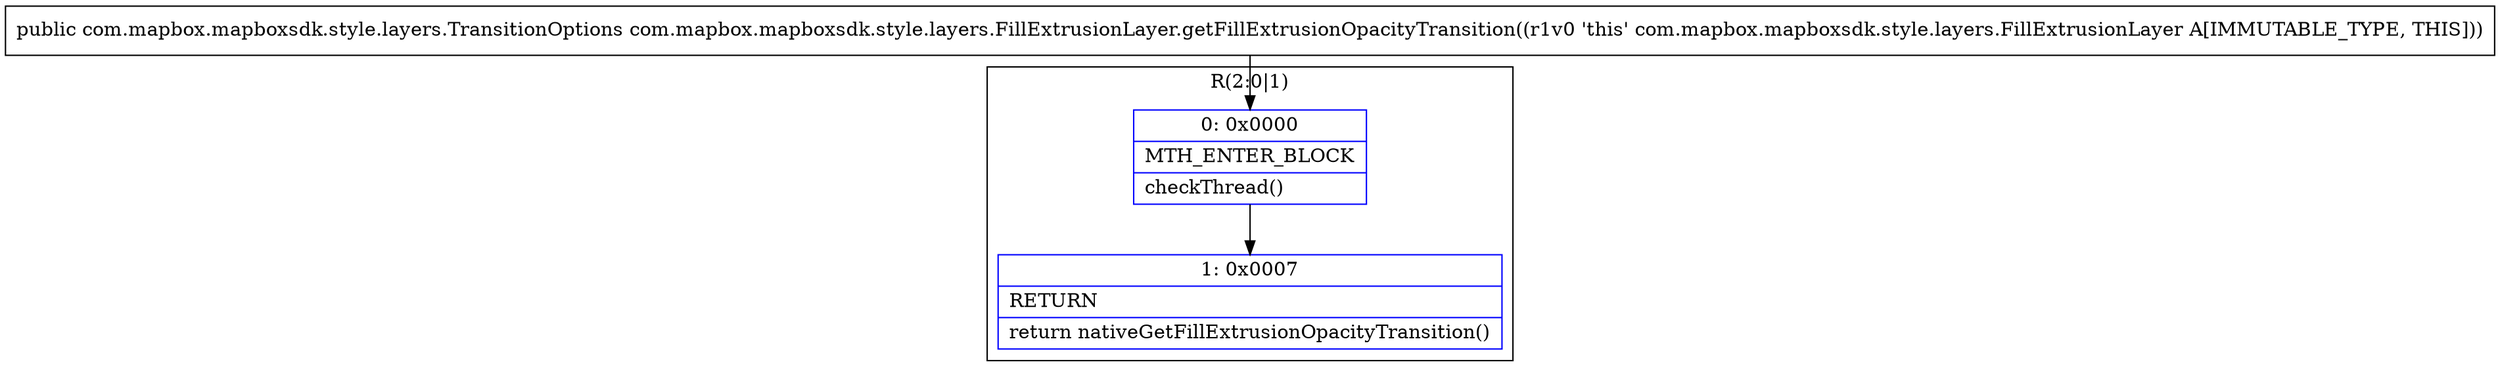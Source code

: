 digraph "CFG forcom.mapbox.mapboxsdk.style.layers.FillExtrusionLayer.getFillExtrusionOpacityTransition()Lcom\/mapbox\/mapboxsdk\/style\/layers\/TransitionOptions;" {
subgraph cluster_Region_359258150 {
label = "R(2:0|1)";
node [shape=record,color=blue];
Node_0 [shape=record,label="{0\:\ 0x0000|MTH_ENTER_BLOCK\l|checkThread()\l}"];
Node_1 [shape=record,label="{1\:\ 0x0007|RETURN\l|return nativeGetFillExtrusionOpacityTransition()\l}"];
}
MethodNode[shape=record,label="{public com.mapbox.mapboxsdk.style.layers.TransitionOptions com.mapbox.mapboxsdk.style.layers.FillExtrusionLayer.getFillExtrusionOpacityTransition((r1v0 'this' com.mapbox.mapboxsdk.style.layers.FillExtrusionLayer A[IMMUTABLE_TYPE, THIS])) }"];
MethodNode -> Node_0;
Node_0 -> Node_1;
}

